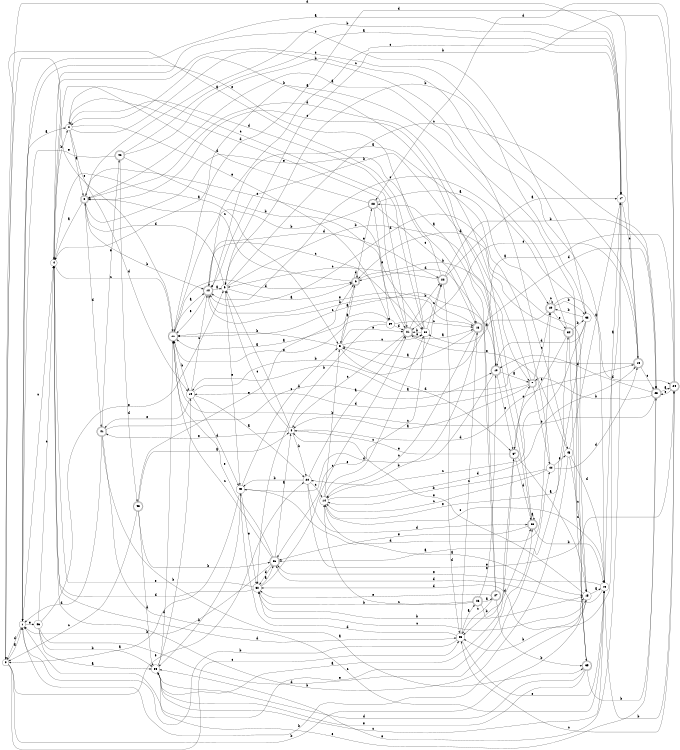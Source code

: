 digraph n38_4 {
__start0 [label="" shape="none"];

rankdir=LR;
size="8,5";

s0 [style="filled", color="black", fillcolor="white" shape="circle", label="0"];
s1 [style="filled", color="black", fillcolor="white" shape="circle", label="1"];
s2 [style="filled", color="black", fillcolor="white" shape="circle", label="2"];
s3 [style="rounded,filled", color="black", fillcolor="white" shape="doublecircle", label="3"];
s4 [style="filled", color="black", fillcolor="white" shape="circle", label="4"];
s5 [style="filled", color="black", fillcolor="white" shape="circle", label="5"];
s6 [style="rounded,filled", color="black", fillcolor="white" shape="doublecircle", label="6"];
s7 [style="rounded,filled", color="black", fillcolor="white" shape="doublecircle", label="7"];
s8 [style="filled", color="black", fillcolor="white" shape="circle", label="8"];
s9 [style="filled", color="black", fillcolor="white" shape="circle", label="9"];
s10 [style="rounded,filled", color="black", fillcolor="white" shape="doublecircle", label="10"];
s11 [style="rounded,filled", color="black", fillcolor="white" shape="doublecircle", label="11"];
s12 [style="rounded,filled", color="black", fillcolor="white" shape="doublecircle", label="12"];
s13 [style="rounded,filled", color="black", fillcolor="white" shape="doublecircle", label="13"];
s14 [style="filled", color="black", fillcolor="white" shape="circle", label="14"];
s15 [style="filled", color="black", fillcolor="white" shape="circle", label="15"];
s16 [style="filled", color="black", fillcolor="white" shape="circle", label="16"];
s17 [style="filled", color="black", fillcolor="white" shape="circle", label="17"];
s18 [style="rounded,filled", color="black", fillcolor="white" shape="doublecircle", label="18"];
s19 [style="filled", color="black", fillcolor="white" shape="circle", label="19"];
s20 [style="filled", color="black", fillcolor="white" shape="circle", label="20"];
s21 [style="rounded,filled", color="black", fillcolor="white" shape="doublecircle", label="21"];
s22 [style="rounded,filled", color="black", fillcolor="white" shape="doublecircle", label="22"];
s23 [style="rounded,filled", color="black", fillcolor="white" shape="doublecircle", label="23"];
s24 [style="rounded,filled", color="black", fillcolor="white" shape="doublecircle", label="24"];
s25 [style="filled", color="black", fillcolor="white" shape="circle", label="25"];
s26 [style="rounded,filled", color="black", fillcolor="white" shape="doublecircle", label="26"];
s27 [style="rounded,filled", color="black", fillcolor="white" shape="doublecircle", label="27"];
s28 [style="rounded,filled", color="black", fillcolor="white" shape="doublecircle", label="28"];
s29 [style="rounded,filled", color="black", fillcolor="white" shape="doublecircle", label="29"];
s30 [style="filled", color="black", fillcolor="white" shape="circle", label="30"];
s31 [style="rounded,filled", color="black", fillcolor="white" shape="doublecircle", label="31"];
s32 [style="filled", color="black", fillcolor="white" shape="circle", label="32"];
s33 [style="filled", color="black", fillcolor="white" shape="circle", label="33"];
s34 [style="rounded,filled", color="black", fillcolor="white" shape="doublecircle", label="34"];
s35 [style="rounded,filled", color="black", fillcolor="white" shape="doublecircle", label="35"];
s36 [style="filled", color="black", fillcolor="white" shape="circle", label="36"];
s37 [style="rounded,filled", color="black", fillcolor="white" shape="doublecircle", label="37"];
s38 [style="rounded,filled", color="black", fillcolor="white" shape="doublecircle", label="38"];
s39 [style="filled", color="black", fillcolor="white" shape="circle", label="39"];
s40 [style="filled", color="black", fillcolor="white" shape="circle", label="40"];
s41 [style="rounded,filled", color="black", fillcolor="white" shape="doublecircle", label="41"];
s42 [style="rounded,filled", color="black", fillcolor="white" shape="doublecircle", label="42"];
s43 [style="rounded,filled", color="black", fillcolor="white" shape="doublecircle", label="43"];
s44 [style="filled", color="black", fillcolor="white" shape="circle", label="44"];
s45 [style="filled", color="black", fillcolor="white" shape="circle", label="45"];
s46 [style="filled", color="black", fillcolor="white" shape="circle", label="46"];
s0 -> s1 [label="a"];
s0 -> s15 [label="b"];
s0 -> s25 [label="c"];
s0 -> s17 [label="d"];
s0 -> s20 [label="e"];
s1 -> s2 [label="a"];
s1 -> s15 [label="b"];
s1 -> s4 [label="c"];
s1 -> s0 [label="d"];
s1 -> s46 [label="e"];
s2 -> s3 [label="a"];
s2 -> s45 [label="b"];
s2 -> s21 [label="c"];
s2 -> s19 [label="d"];
s2 -> s39 [label="e"];
s3 -> s4 [label="a"];
s3 -> s12 [label="b"];
s3 -> s30 [label="c"];
s3 -> s41 [label="d"];
s3 -> s13 [label="e"];
s4 -> s5 [label="a"];
s4 -> s2 [label="b"];
s4 -> s11 [label="c"];
s4 -> s25 [label="d"];
s4 -> s33 [label="e"];
s5 -> s6 [label="a"];
s5 -> s11 [label="b"];
s5 -> s30 [label="c"];
s5 -> s37 [label="d"];
s5 -> s21 [label="e"];
s6 -> s5 [label="a"];
s6 -> s7 [label="b"];
s6 -> s3 [label="c"];
s6 -> s6 [label="d"];
s6 -> s28 [label="e"];
s7 -> s8 [label="a"];
s7 -> s12 [label="b"];
s7 -> s29 [label="c"];
s7 -> s19 [label="d"];
s7 -> s44 [label="e"];
s8 -> s9 [label="a"];
s8 -> s20 [label="b"];
s8 -> s9 [label="c"];
s8 -> s18 [label="d"];
s8 -> s41 [label="e"];
s9 -> s6 [label="a"];
s9 -> s10 [label="b"];
s9 -> s23 [label="c"];
s9 -> s3 [label="d"];
s9 -> s40 [label="e"];
s10 -> s7 [label="a"];
s10 -> s2 [label="b"];
s10 -> s11 [label="c"];
s10 -> s40 [label="d"];
s10 -> s37 [label="e"];
s11 -> s12 [label="a"];
s11 -> s19 [label="b"];
s11 -> s17 [label="c"];
s11 -> s6 [label="d"];
s11 -> s0 [label="e"];
s12 -> s9 [label="a"];
s12 -> s13 [label="b"];
s12 -> s30 [label="c"];
s12 -> s22 [label="d"];
s12 -> s11 [label="e"];
s13 -> s5 [label="a"];
s13 -> s14 [label="b"];
s13 -> s14 [label="c"];
s13 -> s23 [label="d"];
s13 -> s12 [label="e"];
s14 -> s15 [label="a"];
s14 -> s5 [label="b"];
s14 -> s30 [label="c"];
s14 -> s18 [label="d"];
s14 -> s34 [label="e"];
s15 -> s16 [label="a"];
s15 -> s25 [label="b"];
s15 -> s32 [label="c"];
s15 -> s12 [label="d"];
s15 -> s8 [label="e"];
s16 -> s17 [label="a"];
s16 -> s24 [label="b"];
s16 -> s14 [label="c"];
s16 -> s31 [label="d"];
s16 -> s31 [label="e"];
s17 -> s1 [label="a"];
s17 -> s3 [label="b"];
s17 -> s18 [label="c"];
s17 -> s32 [label="d"];
s17 -> s36 [label="e"];
s18 -> s19 [label="a"];
s18 -> s9 [label="b"];
s18 -> s23 [label="c"];
s18 -> s11 [label="d"];
s18 -> s21 [label="e"];
s19 -> s20 [label="a"];
s19 -> s22 [label="b"];
s19 -> s12 [label="c"];
s19 -> s40 [label="d"];
s19 -> s41 [label="e"];
s20 -> s21 [label="a"];
s20 -> s40 [label="b"];
s20 -> s14 [label="c"];
s20 -> s38 [label="d"];
s20 -> s24 [label="e"];
s21 -> s13 [label="a"];
s21 -> s22 [label="b"];
s21 -> s8 [label="c"];
s21 -> s2 [label="d"];
s21 -> s30 [label="e"];
s22 -> s17 [label="a"];
s22 -> s23 [label="b"];
s22 -> s9 [label="c"];
s22 -> s25 [label="d"];
s22 -> s1 [label="e"];
s23 -> s24 [label="a"];
s23 -> s7 [label="b"];
s23 -> s11 [label="c"];
s23 -> s10 [label="d"];
s23 -> s1 [label="e"];
s24 -> s5 [label="a"];
s24 -> s9 [label="b"];
s24 -> s25 [label="c"];
s24 -> s28 [label="d"];
s24 -> s23 [label="e"];
s25 -> s26 [label="a"];
s25 -> s1 [label="b"];
s25 -> s13 [label="c"];
s25 -> s40 [label="d"];
s25 -> s16 [label="e"];
s26 -> s27 [label="a"];
s26 -> s32 [label="b"];
s26 -> s14 [label="c"];
s26 -> s38 [label="d"];
s26 -> s10 [label="e"];
s27 -> s28 [label="a"];
s27 -> s35 [label="b"];
s27 -> s25 [label="c"];
s27 -> s6 [label="d"];
s27 -> s32 [label="e"];
s28 -> s29 [label="a"];
s28 -> s12 [label="b"];
s28 -> s13 [label="c"];
s28 -> s4 [label="d"];
s28 -> s39 [label="e"];
s29 -> s30 [label="a"];
s29 -> s33 [label="b"];
s29 -> s29 [label="c"];
s29 -> s24 [label="d"];
s29 -> s34 [label="e"];
s30 -> s0 [label="a"];
s30 -> s21 [label="b"];
s30 -> s22 [label="c"];
s30 -> s2 [label="d"];
s30 -> s31 [label="e"];
s31 -> s8 [label="a"];
s31 -> s1 [label="b"];
s31 -> s11 [label="c"];
s31 -> s32 [label="d"];
s31 -> s11 [label="e"];
s32 -> s31 [label="a"];
s32 -> s15 [label="b"];
s32 -> s21 [label="c"];
s32 -> s4 [label="d"];
s32 -> s4 [label="e"];
s33 -> s31 [label="a"];
s33 -> s29 [label="b"];
s33 -> s20 [label="c"];
s33 -> s10 [label="d"];
s33 -> s4 [label="e"];
s34 -> s4 [label="a"];
s34 -> s33 [label="b"];
s34 -> s35 [label="c"];
s34 -> s6 [label="d"];
s34 -> s37 [label="e"];
s35 -> s3 [label="a"];
s35 -> s23 [label="b"];
s35 -> s12 [label="c"];
s35 -> s36 [label="d"];
s35 -> s36 [label="e"];
s36 -> s37 [label="a"];
s36 -> s19 [label="b"];
s36 -> s16 [label="c"];
s36 -> s11 [label="d"];
s36 -> s38 [label="e"];
s37 -> s15 [label="a"];
s37 -> s25 [label="b"];
s37 -> s7 [label="c"];
s37 -> s38 [label="d"];
s37 -> s8 [label="e"];
s38 -> s38 [label="a"];
s38 -> s16 [label="b"];
s38 -> s3 [label="c"];
s38 -> s3 [label="d"];
s38 -> s31 [label="e"];
s39 -> s11 [label="a"];
s39 -> s32 [label="b"];
s39 -> s13 [label="c"];
s39 -> s21 [label="d"];
s39 -> s11 [label="e"];
s40 -> s0 [label="a"];
s40 -> s36 [label="b"];
s40 -> s5 [label="c"];
s40 -> s29 [label="d"];
s40 -> s32 [label="e"];
s41 -> s35 [label="a"];
s41 -> s10 [label="b"];
s41 -> s16 [label="c"];
s41 -> s1 [label="d"];
s41 -> s42 [label="e"];
s42 -> s17 [label="a"];
s42 -> s21 [label="b"];
s42 -> s16 [label="c"];
s42 -> s43 [label="d"];
s42 -> s1 [label="e"];
s43 -> s8 [label="a"];
s43 -> s31 [label="b"];
s43 -> s0 [label="c"];
s43 -> s36 [label="d"];
s43 -> s6 [label="e"];
s44 -> s12 [label="a"];
s44 -> s14 [label="b"];
s44 -> s14 [label="c"];
s44 -> s18 [label="d"];
s44 -> s45 [label="e"];
s45 -> s17 [label="a"];
s45 -> s4 [label="b"];
s45 -> s15 [label="c"];
s45 -> s16 [label="d"];
s45 -> s21 [label="e"];
s46 -> s36 [label="a"];
s46 -> s36 [label="b"];
s46 -> s4 [label="c"];
s46 -> s44 [label="d"];
s46 -> s9 [label="e"];

}